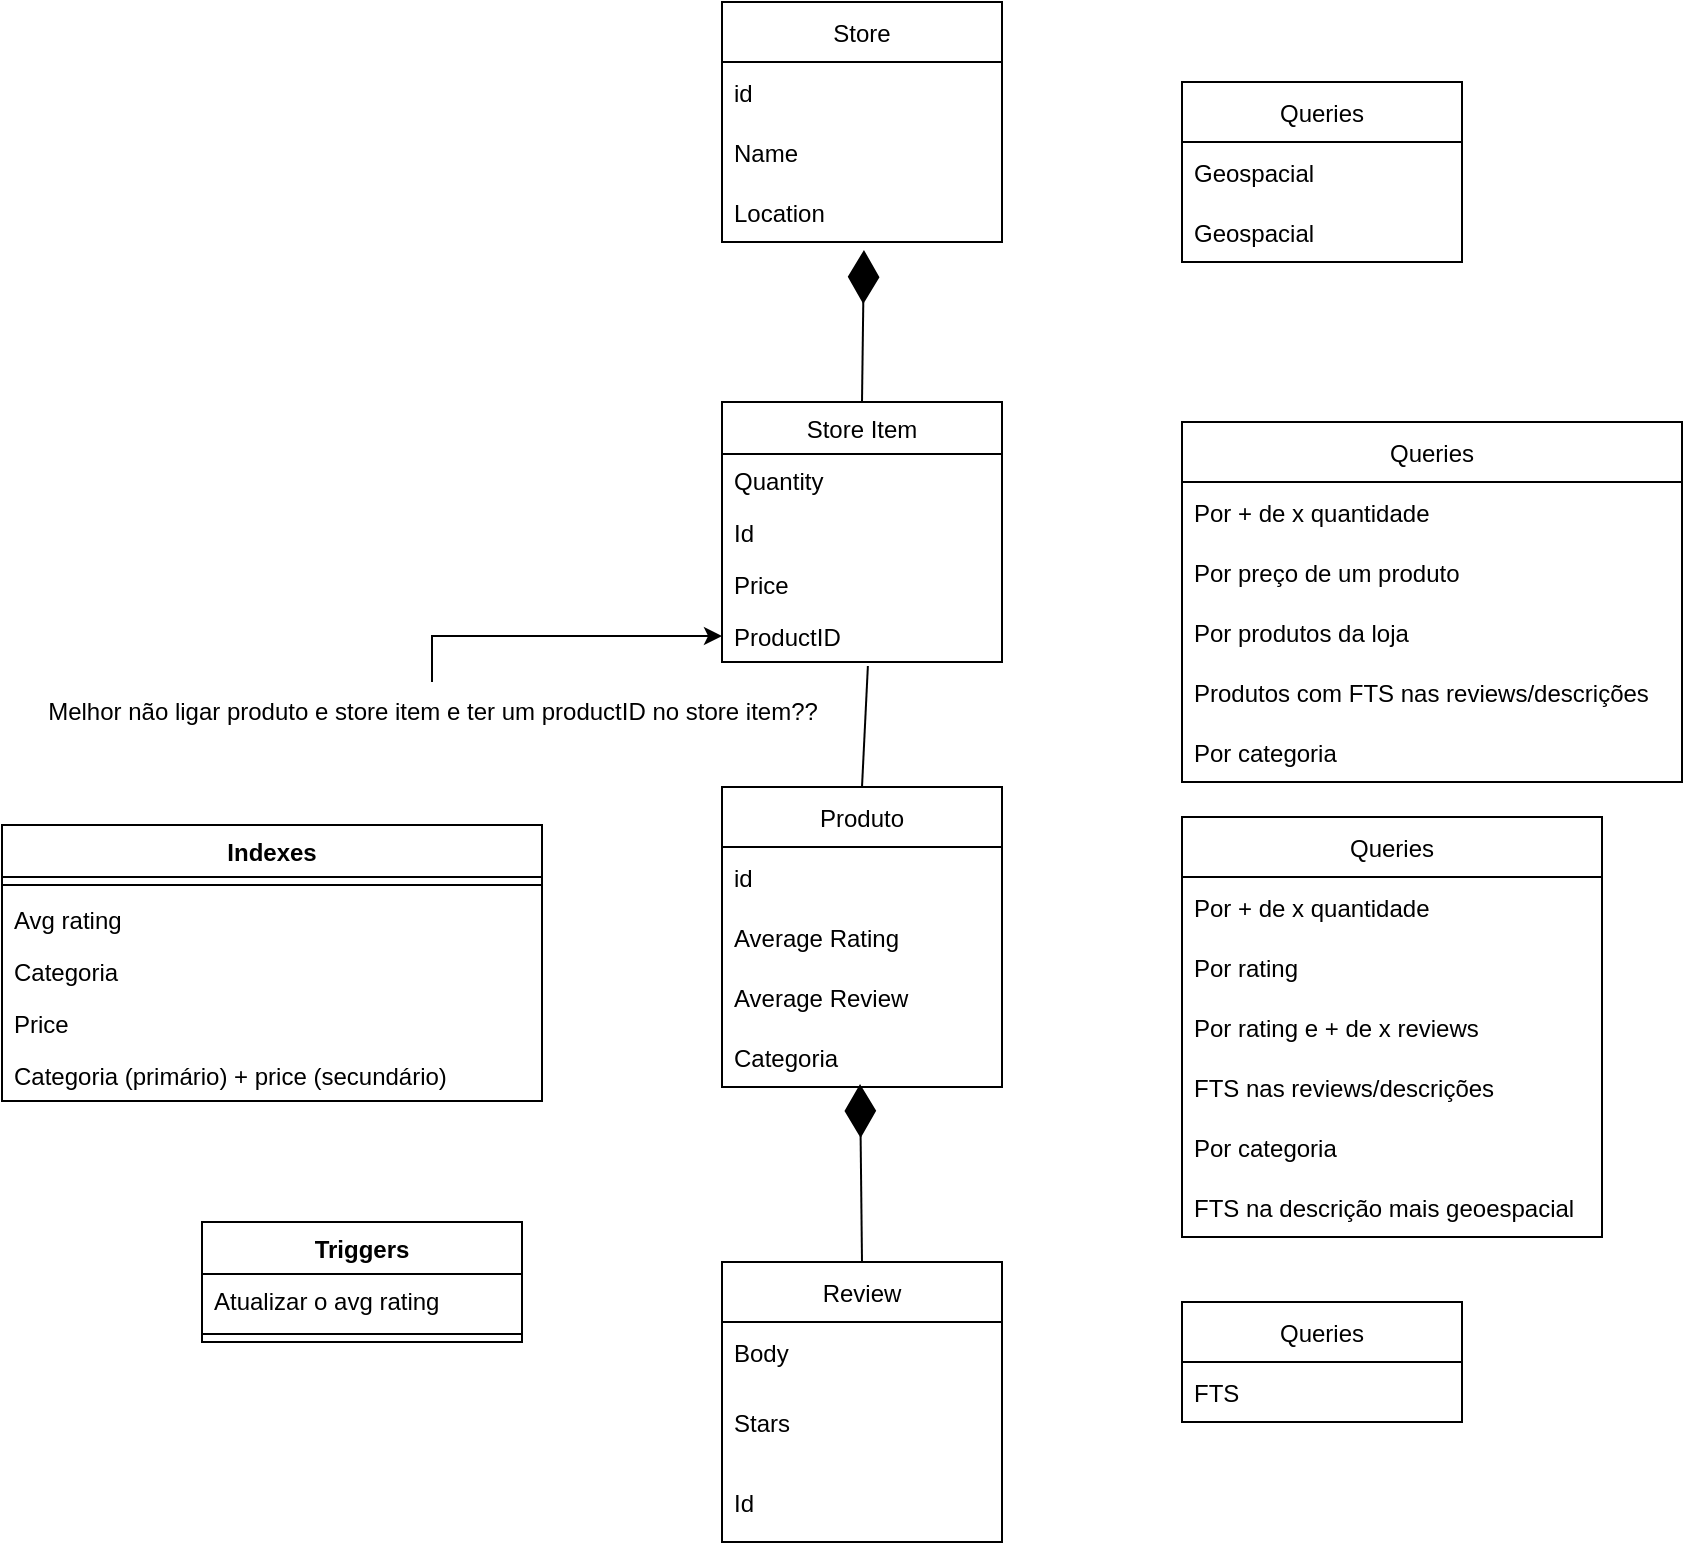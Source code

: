 <mxfile version="20.3.7" type="github">
  <diagram id="zC063KhXJkqojC71Tb1v" name="Página-1">
    <mxGraphModel dx="2249" dy="813" grid="1" gridSize="10" guides="1" tooltips="1" connect="1" arrows="1" fold="1" page="1" pageScale="1" pageWidth="827" pageHeight="1169" math="0" shadow="0">
      <root>
        <mxCell id="0" />
        <mxCell id="1" parent="0" />
        <mxCell id="xqbB-lFjt7WCjNb8fmSu-2" value="Store" style="swimlane;fontStyle=0;childLayout=stackLayout;horizontal=1;startSize=30;horizontalStack=0;resizeParent=1;resizeParentMax=0;resizeLast=0;collapsible=1;marginBottom=0;" vertex="1" parent="1">
          <mxGeometry x="320" y="10" width="140" height="120" as="geometry" />
        </mxCell>
        <mxCell id="xqbB-lFjt7WCjNb8fmSu-3" value="id" style="text;strokeColor=none;fillColor=none;align=left;verticalAlign=middle;spacingLeft=4;spacingRight=4;overflow=hidden;points=[[0,0.5],[1,0.5]];portConstraint=eastwest;rotatable=0;" vertex="1" parent="xqbB-lFjt7WCjNb8fmSu-2">
          <mxGeometry y="30" width="140" height="30" as="geometry" />
        </mxCell>
        <mxCell id="xqbB-lFjt7WCjNb8fmSu-4" value="Name" style="text;strokeColor=none;fillColor=none;align=left;verticalAlign=middle;spacingLeft=4;spacingRight=4;overflow=hidden;points=[[0,0.5],[1,0.5]];portConstraint=eastwest;rotatable=0;" vertex="1" parent="xqbB-lFjt7WCjNb8fmSu-2">
          <mxGeometry y="60" width="140" height="30" as="geometry" />
        </mxCell>
        <mxCell id="xqbB-lFjt7WCjNb8fmSu-5" value="Location" style="text;strokeColor=none;fillColor=none;align=left;verticalAlign=middle;spacingLeft=4;spacingRight=4;overflow=hidden;points=[[0,0.5],[1,0.5]];portConstraint=eastwest;rotatable=0;" vertex="1" parent="xqbB-lFjt7WCjNb8fmSu-2">
          <mxGeometry y="90" width="140" height="30" as="geometry" />
        </mxCell>
        <mxCell id="xqbB-lFjt7WCjNb8fmSu-6" value="Produto" style="swimlane;fontStyle=0;childLayout=stackLayout;horizontal=1;startSize=30;horizontalStack=0;resizeParent=1;resizeParentMax=0;resizeLast=0;collapsible=1;marginBottom=0;" vertex="1" parent="1">
          <mxGeometry x="320" y="402.5" width="140" height="150" as="geometry" />
        </mxCell>
        <mxCell id="xqbB-lFjt7WCjNb8fmSu-7" value="id" style="text;strokeColor=none;fillColor=none;align=left;verticalAlign=middle;spacingLeft=4;spacingRight=4;overflow=hidden;points=[[0,0.5],[1,0.5]];portConstraint=eastwest;rotatable=0;" vertex="1" parent="xqbB-lFjt7WCjNb8fmSu-6">
          <mxGeometry y="30" width="140" height="30" as="geometry" />
        </mxCell>
        <mxCell id="xqbB-lFjt7WCjNb8fmSu-27" value="Average Rating" style="text;strokeColor=none;fillColor=none;align=left;verticalAlign=middle;spacingLeft=4;spacingRight=4;overflow=hidden;points=[[0,0.5],[1,0.5]];portConstraint=eastwest;rotatable=0;" vertex="1" parent="xqbB-lFjt7WCjNb8fmSu-6">
          <mxGeometry y="60" width="140" height="30" as="geometry" />
        </mxCell>
        <mxCell id="xqbB-lFjt7WCjNb8fmSu-28" value="Average Review" style="text;strokeColor=none;fillColor=none;align=left;verticalAlign=middle;spacingLeft=4;spacingRight=4;overflow=hidden;points=[[0,0.5],[1,0.5]];portConstraint=eastwest;rotatable=0;" vertex="1" parent="xqbB-lFjt7WCjNb8fmSu-6">
          <mxGeometry y="90" width="140" height="30" as="geometry" />
        </mxCell>
        <mxCell id="xqbB-lFjt7WCjNb8fmSu-62" value="Categoria" style="text;strokeColor=none;fillColor=none;align=left;verticalAlign=middle;spacingLeft=4;spacingRight=4;overflow=hidden;points=[[0,0.5],[1,0.5]];portConstraint=eastwest;rotatable=0;" vertex="1" parent="xqbB-lFjt7WCjNb8fmSu-6">
          <mxGeometry y="120" width="140" height="30" as="geometry" />
        </mxCell>
        <mxCell id="xqbB-lFjt7WCjNb8fmSu-10" value="Review" style="swimlane;fontStyle=0;childLayout=stackLayout;horizontal=1;startSize=30;horizontalStack=0;resizeParent=1;resizeParentMax=0;resizeLast=0;collapsible=1;marginBottom=0;" vertex="1" parent="1">
          <mxGeometry x="320" y="640" width="140" height="140" as="geometry" />
        </mxCell>
        <mxCell id="xqbB-lFjt7WCjNb8fmSu-11" value="Body" style="text;strokeColor=none;fillColor=none;align=left;verticalAlign=middle;spacingLeft=4;spacingRight=4;overflow=hidden;points=[[0,0.5],[1,0.5]];portConstraint=eastwest;rotatable=0;" vertex="1" parent="xqbB-lFjt7WCjNb8fmSu-10">
          <mxGeometry y="30" width="140" height="30" as="geometry" />
        </mxCell>
        <mxCell id="xqbB-lFjt7WCjNb8fmSu-12" value="Stars" style="text;strokeColor=none;fillColor=none;align=left;verticalAlign=middle;spacingLeft=4;spacingRight=4;overflow=hidden;points=[[0,0.5],[1,0.5]];portConstraint=eastwest;rotatable=0;" vertex="1" parent="xqbB-lFjt7WCjNb8fmSu-10">
          <mxGeometry y="60" width="140" height="40" as="geometry" />
        </mxCell>
        <mxCell id="xqbB-lFjt7WCjNb8fmSu-22" value="Id" style="text;strokeColor=none;fillColor=none;align=left;verticalAlign=middle;spacingLeft=4;spacingRight=4;overflow=hidden;points=[[0,0.5],[1,0.5]];portConstraint=eastwest;rotatable=0;" vertex="1" parent="xqbB-lFjt7WCjNb8fmSu-10">
          <mxGeometry y="100" width="140" height="40" as="geometry" />
        </mxCell>
        <mxCell id="xqbB-lFjt7WCjNb8fmSu-29" value="" style="endArrow=diamondThin;endFill=1;endSize=24;html=1;rounded=0;exitX=0.5;exitY=0;exitDx=0;exitDy=0;entryX=0.493;entryY=1.033;entryDx=0;entryDy=0;entryPerimeter=0;" edge="1" parent="1" source="xqbB-lFjt7WCjNb8fmSu-10">
          <mxGeometry width="160" relative="1" as="geometry">
            <mxPoint x="310" y="560" as="sourcePoint" />
            <mxPoint x="389.02" y="550.99" as="targetPoint" />
          </mxGeometry>
        </mxCell>
        <mxCell id="xqbB-lFjt7WCjNb8fmSu-35" value="Store Item" style="swimlane;fontStyle=0;childLayout=stackLayout;horizontal=1;startSize=26;fillColor=none;horizontalStack=0;resizeParent=1;resizeParentMax=0;resizeLast=0;collapsible=1;marginBottom=0;" vertex="1" parent="1">
          <mxGeometry x="320" y="210" width="140" height="130" as="geometry" />
        </mxCell>
        <mxCell id="xqbB-lFjt7WCjNb8fmSu-37" value="Quantity" style="text;strokeColor=none;fillColor=none;align=left;verticalAlign=top;spacingLeft=4;spacingRight=4;overflow=hidden;rotatable=0;points=[[0,0.5],[1,0.5]];portConstraint=eastwest;" vertex="1" parent="xqbB-lFjt7WCjNb8fmSu-35">
          <mxGeometry y="26" width="140" height="26" as="geometry" />
        </mxCell>
        <mxCell id="xqbB-lFjt7WCjNb8fmSu-41" value="Id" style="text;strokeColor=none;fillColor=none;align=left;verticalAlign=top;spacingLeft=4;spacingRight=4;overflow=hidden;rotatable=0;points=[[0,0.5],[1,0.5]];portConstraint=eastwest;" vertex="1" parent="xqbB-lFjt7WCjNb8fmSu-35">
          <mxGeometry y="52" width="140" height="26" as="geometry" />
        </mxCell>
        <mxCell id="xqbB-lFjt7WCjNb8fmSu-42" value="Price" style="text;strokeColor=none;fillColor=none;align=left;verticalAlign=top;spacingLeft=4;spacingRight=4;overflow=hidden;rotatable=0;points=[[0,0.5],[1,0.5]];portConstraint=eastwest;" vertex="1" parent="xqbB-lFjt7WCjNb8fmSu-35">
          <mxGeometry y="78" width="140" height="26" as="geometry" />
        </mxCell>
        <mxCell id="xqbB-lFjt7WCjNb8fmSu-48" value="ProductID" style="text;strokeColor=none;fillColor=none;align=left;verticalAlign=top;spacingLeft=4;spacingRight=4;overflow=hidden;rotatable=0;points=[[0,0.5],[1,0.5]];portConstraint=eastwest;" vertex="1" parent="xqbB-lFjt7WCjNb8fmSu-35">
          <mxGeometry y="104" width="140" height="26" as="geometry" />
        </mxCell>
        <mxCell id="xqbB-lFjt7WCjNb8fmSu-39" value="" style="endArrow=none;html=1;rounded=0;exitX=0.5;exitY=0;exitDx=0;exitDy=0;entryX=0.521;entryY=1.077;entryDx=0;entryDy=0;entryPerimeter=0;" edge="1" parent="1" source="xqbB-lFjt7WCjNb8fmSu-6" target="xqbB-lFjt7WCjNb8fmSu-48">
          <mxGeometry width="50" height="50" relative="1" as="geometry">
            <mxPoint x="390" y="420" as="sourcePoint" />
            <mxPoint x="390" y="310" as="targetPoint" />
          </mxGeometry>
        </mxCell>
        <mxCell id="xqbB-lFjt7WCjNb8fmSu-40" value="" style="endArrow=diamondThin;endFill=1;endSize=24;html=1;rounded=0;exitX=0.5;exitY=0;exitDx=0;exitDy=0;entryX=0.507;entryY=1.133;entryDx=0;entryDy=0;entryPerimeter=0;" edge="1" parent="1" source="xqbB-lFjt7WCjNb8fmSu-35" target="xqbB-lFjt7WCjNb8fmSu-5">
          <mxGeometry width="160" relative="1" as="geometry">
            <mxPoint x="410.98" y="249.01" as="sourcePoint" />
            <mxPoint x="410" y="160" as="targetPoint" />
          </mxGeometry>
        </mxCell>
        <mxCell id="xqbB-lFjt7WCjNb8fmSu-43" value="Queries" style="swimlane;fontStyle=0;childLayout=stackLayout;horizontal=1;startSize=30;horizontalStack=0;resizeParent=1;resizeParentMax=0;resizeLast=0;collapsible=1;marginBottom=0;" vertex="1" parent="1">
          <mxGeometry x="550" y="50" width="140" height="90" as="geometry" />
        </mxCell>
        <mxCell id="xqbB-lFjt7WCjNb8fmSu-44" value="Geospacial" style="text;strokeColor=none;fillColor=none;align=left;verticalAlign=middle;spacingLeft=4;spacingRight=4;overflow=hidden;points=[[0,0.5],[1,0.5]];portConstraint=eastwest;rotatable=0;" vertex="1" parent="xqbB-lFjt7WCjNb8fmSu-43">
          <mxGeometry y="30" width="140" height="30" as="geometry" />
        </mxCell>
        <mxCell id="xqbB-lFjt7WCjNb8fmSu-65" value="Geospacial" style="text;strokeColor=none;fillColor=none;align=left;verticalAlign=middle;spacingLeft=4;spacingRight=4;overflow=hidden;points=[[0,0.5],[1,0.5]];portConstraint=eastwest;rotatable=0;" vertex="1" parent="xqbB-lFjt7WCjNb8fmSu-43">
          <mxGeometry y="60" width="140" height="30" as="geometry" />
        </mxCell>
        <mxCell id="xqbB-lFjt7WCjNb8fmSu-49" value="" style="edgeStyle=orthogonalEdgeStyle;rounded=0;orthogonalLoop=1;jettySize=auto;html=1;" edge="1" parent="1" source="xqbB-lFjt7WCjNb8fmSu-47" target="xqbB-lFjt7WCjNb8fmSu-48">
          <mxGeometry relative="1" as="geometry" />
        </mxCell>
        <mxCell id="xqbB-lFjt7WCjNb8fmSu-47" value="Melhor não ligar produto e store item e ter um productID no store item??" style="text;html=1;align=center;verticalAlign=middle;resizable=0;points=[];autosize=1;strokeColor=none;fillColor=none;" vertex="1" parent="1">
          <mxGeometry x="-30" y="350" width="410" height="30" as="geometry" />
        </mxCell>
        <mxCell id="xqbB-lFjt7WCjNb8fmSu-50" value="Queries" style="swimlane;fontStyle=0;childLayout=stackLayout;horizontal=1;startSize=30;horizontalStack=0;resizeParent=1;resizeParentMax=0;resizeLast=0;collapsible=1;marginBottom=0;" vertex="1" parent="1">
          <mxGeometry x="550" y="220" width="250" height="180" as="geometry" />
        </mxCell>
        <mxCell id="xqbB-lFjt7WCjNb8fmSu-51" value="Por + de x quantidade" style="text;strokeColor=none;fillColor=none;align=left;verticalAlign=middle;spacingLeft=4;spacingRight=4;overflow=hidden;points=[[0,0.5],[1,0.5]];portConstraint=eastwest;rotatable=0;" vertex="1" parent="xqbB-lFjt7WCjNb8fmSu-50">
          <mxGeometry y="30" width="250" height="30" as="geometry" />
        </mxCell>
        <mxCell id="xqbB-lFjt7WCjNb8fmSu-54" value="Por preço de um produto" style="text;strokeColor=none;fillColor=none;align=left;verticalAlign=middle;spacingLeft=4;spacingRight=4;overflow=hidden;points=[[0,0.5],[1,0.5]];portConstraint=eastwest;rotatable=0;" vertex="1" parent="xqbB-lFjt7WCjNb8fmSu-50">
          <mxGeometry y="60" width="250" height="30" as="geometry" />
        </mxCell>
        <mxCell id="xqbB-lFjt7WCjNb8fmSu-55" value="Por produtos da loja" style="text;strokeColor=none;fillColor=none;align=left;verticalAlign=middle;spacingLeft=4;spacingRight=4;overflow=hidden;points=[[0,0.5],[1,0.5]];portConstraint=eastwest;rotatable=0;" vertex="1" parent="xqbB-lFjt7WCjNb8fmSu-50">
          <mxGeometry y="90" width="250" height="30" as="geometry" />
        </mxCell>
        <mxCell id="xqbB-lFjt7WCjNb8fmSu-61" value="Produtos com FTS nas reviews/descrições" style="text;strokeColor=none;fillColor=none;align=left;verticalAlign=middle;spacingLeft=4;spacingRight=4;overflow=hidden;points=[[0,0.5],[1,0.5]];portConstraint=eastwest;rotatable=0;" vertex="1" parent="xqbB-lFjt7WCjNb8fmSu-50">
          <mxGeometry y="120" width="250" height="30" as="geometry" />
        </mxCell>
        <mxCell id="xqbB-lFjt7WCjNb8fmSu-64" value="Por categoria" style="text;strokeColor=none;fillColor=none;align=left;verticalAlign=middle;spacingLeft=4;spacingRight=4;overflow=hidden;points=[[0,0.5],[1,0.5]];portConstraint=eastwest;rotatable=0;" vertex="1" parent="xqbB-lFjt7WCjNb8fmSu-50">
          <mxGeometry y="150" width="250" height="30" as="geometry" />
        </mxCell>
        <mxCell id="xqbB-lFjt7WCjNb8fmSu-52" value="Queries" style="swimlane;fontStyle=0;childLayout=stackLayout;horizontal=1;startSize=30;horizontalStack=0;resizeParent=1;resizeParentMax=0;resizeLast=0;collapsible=1;marginBottom=0;" vertex="1" parent="1">
          <mxGeometry x="550" y="417.5" width="210" height="210" as="geometry" />
        </mxCell>
        <mxCell id="xqbB-lFjt7WCjNb8fmSu-53" value="Por + de x quantidade" style="text;strokeColor=none;fillColor=none;align=left;verticalAlign=middle;spacingLeft=4;spacingRight=4;overflow=hidden;points=[[0,0.5],[1,0.5]];portConstraint=eastwest;rotatable=0;" vertex="1" parent="xqbB-lFjt7WCjNb8fmSu-52">
          <mxGeometry y="30" width="210" height="30" as="geometry" />
        </mxCell>
        <mxCell id="xqbB-lFjt7WCjNb8fmSu-58" value="Por rating" style="text;strokeColor=none;fillColor=none;align=left;verticalAlign=middle;spacingLeft=4;spacingRight=4;overflow=hidden;points=[[0,0.5],[1,0.5]];portConstraint=eastwest;rotatable=0;" vertex="1" parent="xqbB-lFjt7WCjNb8fmSu-52">
          <mxGeometry y="60" width="210" height="30" as="geometry" />
        </mxCell>
        <mxCell id="xqbB-lFjt7WCjNb8fmSu-59" value="Por rating e + de x reviews" style="text;strokeColor=none;fillColor=none;align=left;verticalAlign=middle;spacingLeft=4;spacingRight=4;overflow=hidden;points=[[0,0.5],[1,0.5]];portConstraint=eastwest;rotatable=0;" vertex="1" parent="xqbB-lFjt7WCjNb8fmSu-52">
          <mxGeometry y="90" width="210" height="30" as="geometry" />
        </mxCell>
        <mxCell id="xqbB-lFjt7WCjNb8fmSu-60" value="FTS nas reviews/descrições" style="text;strokeColor=none;fillColor=none;align=left;verticalAlign=middle;spacingLeft=4;spacingRight=4;overflow=hidden;points=[[0,0.5],[1,0.5]];portConstraint=eastwest;rotatable=0;" vertex="1" parent="xqbB-lFjt7WCjNb8fmSu-52">
          <mxGeometry y="120" width="210" height="30" as="geometry" />
        </mxCell>
        <mxCell id="xqbB-lFjt7WCjNb8fmSu-63" value="Por categoria" style="text;strokeColor=none;fillColor=none;align=left;verticalAlign=middle;spacingLeft=4;spacingRight=4;overflow=hidden;points=[[0,0.5],[1,0.5]];portConstraint=eastwest;rotatable=0;" vertex="1" parent="xqbB-lFjt7WCjNb8fmSu-52">
          <mxGeometry y="150" width="210" height="30" as="geometry" />
        </mxCell>
        <mxCell id="xqbB-lFjt7WCjNb8fmSu-66" value="FTS na descrição mais geoespacial" style="text;strokeColor=none;fillColor=none;align=left;verticalAlign=middle;spacingLeft=4;spacingRight=4;overflow=hidden;points=[[0,0.5],[1,0.5]];portConstraint=eastwest;rotatable=0;" vertex="1" parent="xqbB-lFjt7WCjNb8fmSu-52">
          <mxGeometry y="180" width="210" height="30" as="geometry" />
        </mxCell>
        <mxCell id="xqbB-lFjt7WCjNb8fmSu-56" value="Queries" style="swimlane;fontStyle=0;childLayout=stackLayout;horizontal=1;startSize=30;horizontalStack=0;resizeParent=1;resizeParentMax=0;resizeLast=0;collapsible=1;marginBottom=0;" vertex="1" parent="1">
          <mxGeometry x="550" y="660" width="140" height="60" as="geometry" />
        </mxCell>
        <mxCell id="xqbB-lFjt7WCjNb8fmSu-57" value="FTS" style="text;strokeColor=none;fillColor=none;align=left;verticalAlign=middle;spacingLeft=4;spacingRight=4;overflow=hidden;points=[[0,0.5],[1,0.5]];portConstraint=eastwest;rotatable=0;" vertex="1" parent="xqbB-lFjt7WCjNb8fmSu-56">
          <mxGeometry y="30" width="140" height="30" as="geometry" />
        </mxCell>
        <mxCell id="xqbB-lFjt7WCjNb8fmSu-68" value="Indexes" style="swimlane;fontStyle=1;align=center;verticalAlign=top;childLayout=stackLayout;horizontal=1;startSize=26;horizontalStack=0;resizeParent=1;resizeParentMax=0;resizeLast=0;collapsible=1;marginBottom=0;" vertex="1" parent="1">
          <mxGeometry x="-40" y="421.5" width="270" height="138" as="geometry" />
        </mxCell>
        <mxCell id="xqbB-lFjt7WCjNb8fmSu-70" value="" style="line;strokeWidth=1;fillColor=none;align=left;verticalAlign=middle;spacingTop=-1;spacingLeft=3;spacingRight=3;rotatable=0;labelPosition=right;points=[];portConstraint=eastwest;strokeColor=inherit;" vertex="1" parent="xqbB-lFjt7WCjNb8fmSu-68">
          <mxGeometry y="26" width="270" height="8" as="geometry" />
        </mxCell>
        <mxCell id="xqbB-lFjt7WCjNb8fmSu-71" value="Avg rating" style="text;strokeColor=none;fillColor=none;align=left;verticalAlign=top;spacingLeft=4;spacingRight=4;overflow=hidden;rotatable=0;points=[[0,0.5],[1,0.5]];portConstraint=eastwest;" vertex="1" parent="xqbB-lFjt7WCjNb8fmSu-68">
          <mxGeometry y="34" width="270" height="26" as="geometry" />
        </mxCell>
        <mxCell id="xqbB-lFjt7WCjNb8fmSu-76" value="Categoria" style="text;strokeColor=none;fillColor=none;align=left;verticalAlign=top;spacingLeft=4;spacingRight=4;overflow=hidden;rotatable=0;points=[[0,0.5],[1,0.5]];portConstraint=eastwest;" vertex="1" parent="xqbB-lFjt7WCjNb8fmSu-68">
          <mxGeometry y="60" width="270" height="26" as="geometry" />
        </mxCell>
        <mxCell id="xqbB-lFjt7WCjNb8fmSu-77" value="Price" style="text;strokeColor=none;fillColor=none;align=left;verticalAlign=top;spacingLeft=4;spacingRight=4;overflow=hidden;rotatable=0;points=[[0,0.5],[1,0.5]];portConstraint=eastwest;" vertex="1" parent="xqbB-lFjt7WCjNb8fmSu-68">
          <mxGeometry y="86" width="270" height="26" as="geometry" />
        </mxCell>
        <mxCell id="xqbB-lFjt7WCjNb8fmSu-78" value="Categoria (primário) + price (secundário)" style="text;strokeColor=none;fillColor=none;align=left;verticalAlign=top;spacingLeft=4;spacingRight=4;overflow=hidden;rotatable=0;points=[[0,0.5],[1,0.5]];portConstraint=eastwest;" vertex="1" parent="xqbB-lFjt7WCjNb8fmSu-68">
          <mxGeometry y="112" width="270" height="26" as="geometry" />
        </mxCell>
        <mxCell id="xqbB-lFjt7WCjNb8fmSu-72" value="Triggers" style="swimlane;fontStyle=1;align=center;verticalAlign=top;childLayout=stackLayout;horizontal=1;startSize=26;horizontalStack=0;resizeParent=1;resizeParentMax=0;resizeLast=0;collapsible=1;marginBottom=0;" vertex="1" parent="1">
          <mxGeometry x="60" y="620" width="160" height="60" as="geometry" />
        </mxCell>
        <mxCell id="xqbB-lFjt7WCjNb8fmSu-73" value="Atualizar o avg rating" style="text;strokeColor=none;fillColor=none;align=left;verticalAlign=top;spacingLeft=4;spacingRight=4;overflow=hidden;rotatable=0;points=[[0,0.5],[1,0.5]];portConstraint=eastwest;" vertex="1" parent="xqbB-lFjt7WCjNb8fmSu-72">
          <mxGeometry y="26" width="160" height="26" as="geometry" />
        </mxCell>
        <mxCell id="xqbB-lFjt7WCjNb8fmSu-74" value="" style="line;strokeWidth=1;fillColor=none;align=left;verticalAlign=middle;spacingTop=-1;spacingLeft=3;spacingRight=3;rotatable=0;labelPosition=right;points=[];portConstraint=eastwest;strokeColor=inherit;" vertex="1" parent="xqbB-lFjt7WCjNb8fmSu-72">
          <mxGeometry y="52" width="160" height="8" as="geometry" />
        </mxCell>
      </root>
    </mxGraphModel>
  </diagram>
</mxfile>
